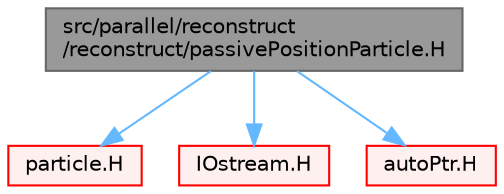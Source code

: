 digraph "src/parallel/reconstruct/reconstruct/passivePositionParticle.H"
{
 // LATEX_PDF_SIZE
  bgcolor="transparent";
  edge [fontname=Helvetica,fontsize=10,labelfontname=Helvetica,labelfontsize=10];
  node [fontname=Helvetica,fontsize=10,shape=box,height=0.2,width=0.4];
  Node1 [id="Node000001",label="src/parallel/reconstruct\l/reconstruct/passivePositionParticle.H",height=0.2,width=0.4,color="gray40", fillcolor="grey60", style="filled", fontcolor="black",tooltip=" "];
  Node1 -> Node2 [id="edge1_Node000001_Node000002",color="steelblue1",style="solid",tooltip=" "];
  Node2 [id="Node000002",label="particle.H",height=0.2,width=0.4,color="red", fillcolor="#FFF0F0", style="filled",URL="$particle_8H.html",tooltip=" "];
  Node1 -> Node46 [id="edge2_Node000001_Node000046",color="steelblue1",style="solid",tooltip=" "];
  Node46 [id="Node000046",label="IOstream.H",height=0.2,width=0.4,color="red", fillcolor="#FFF0F0", style="filled",URL="$IOstream_8H.html",tooltip=" "];
  Node1 -> Node113 [id="edge3_Node000001_Node000113",color="steelblue1",style="solid",tooltip=" "];
  Node113 [id="Node000113",label="autoPtr.H",height=0.2,width=0.4,color="red", fillcolor="#FFF0F0", style="filled",URL="$autoPtr_8H.html",tooltip=" "];
}
